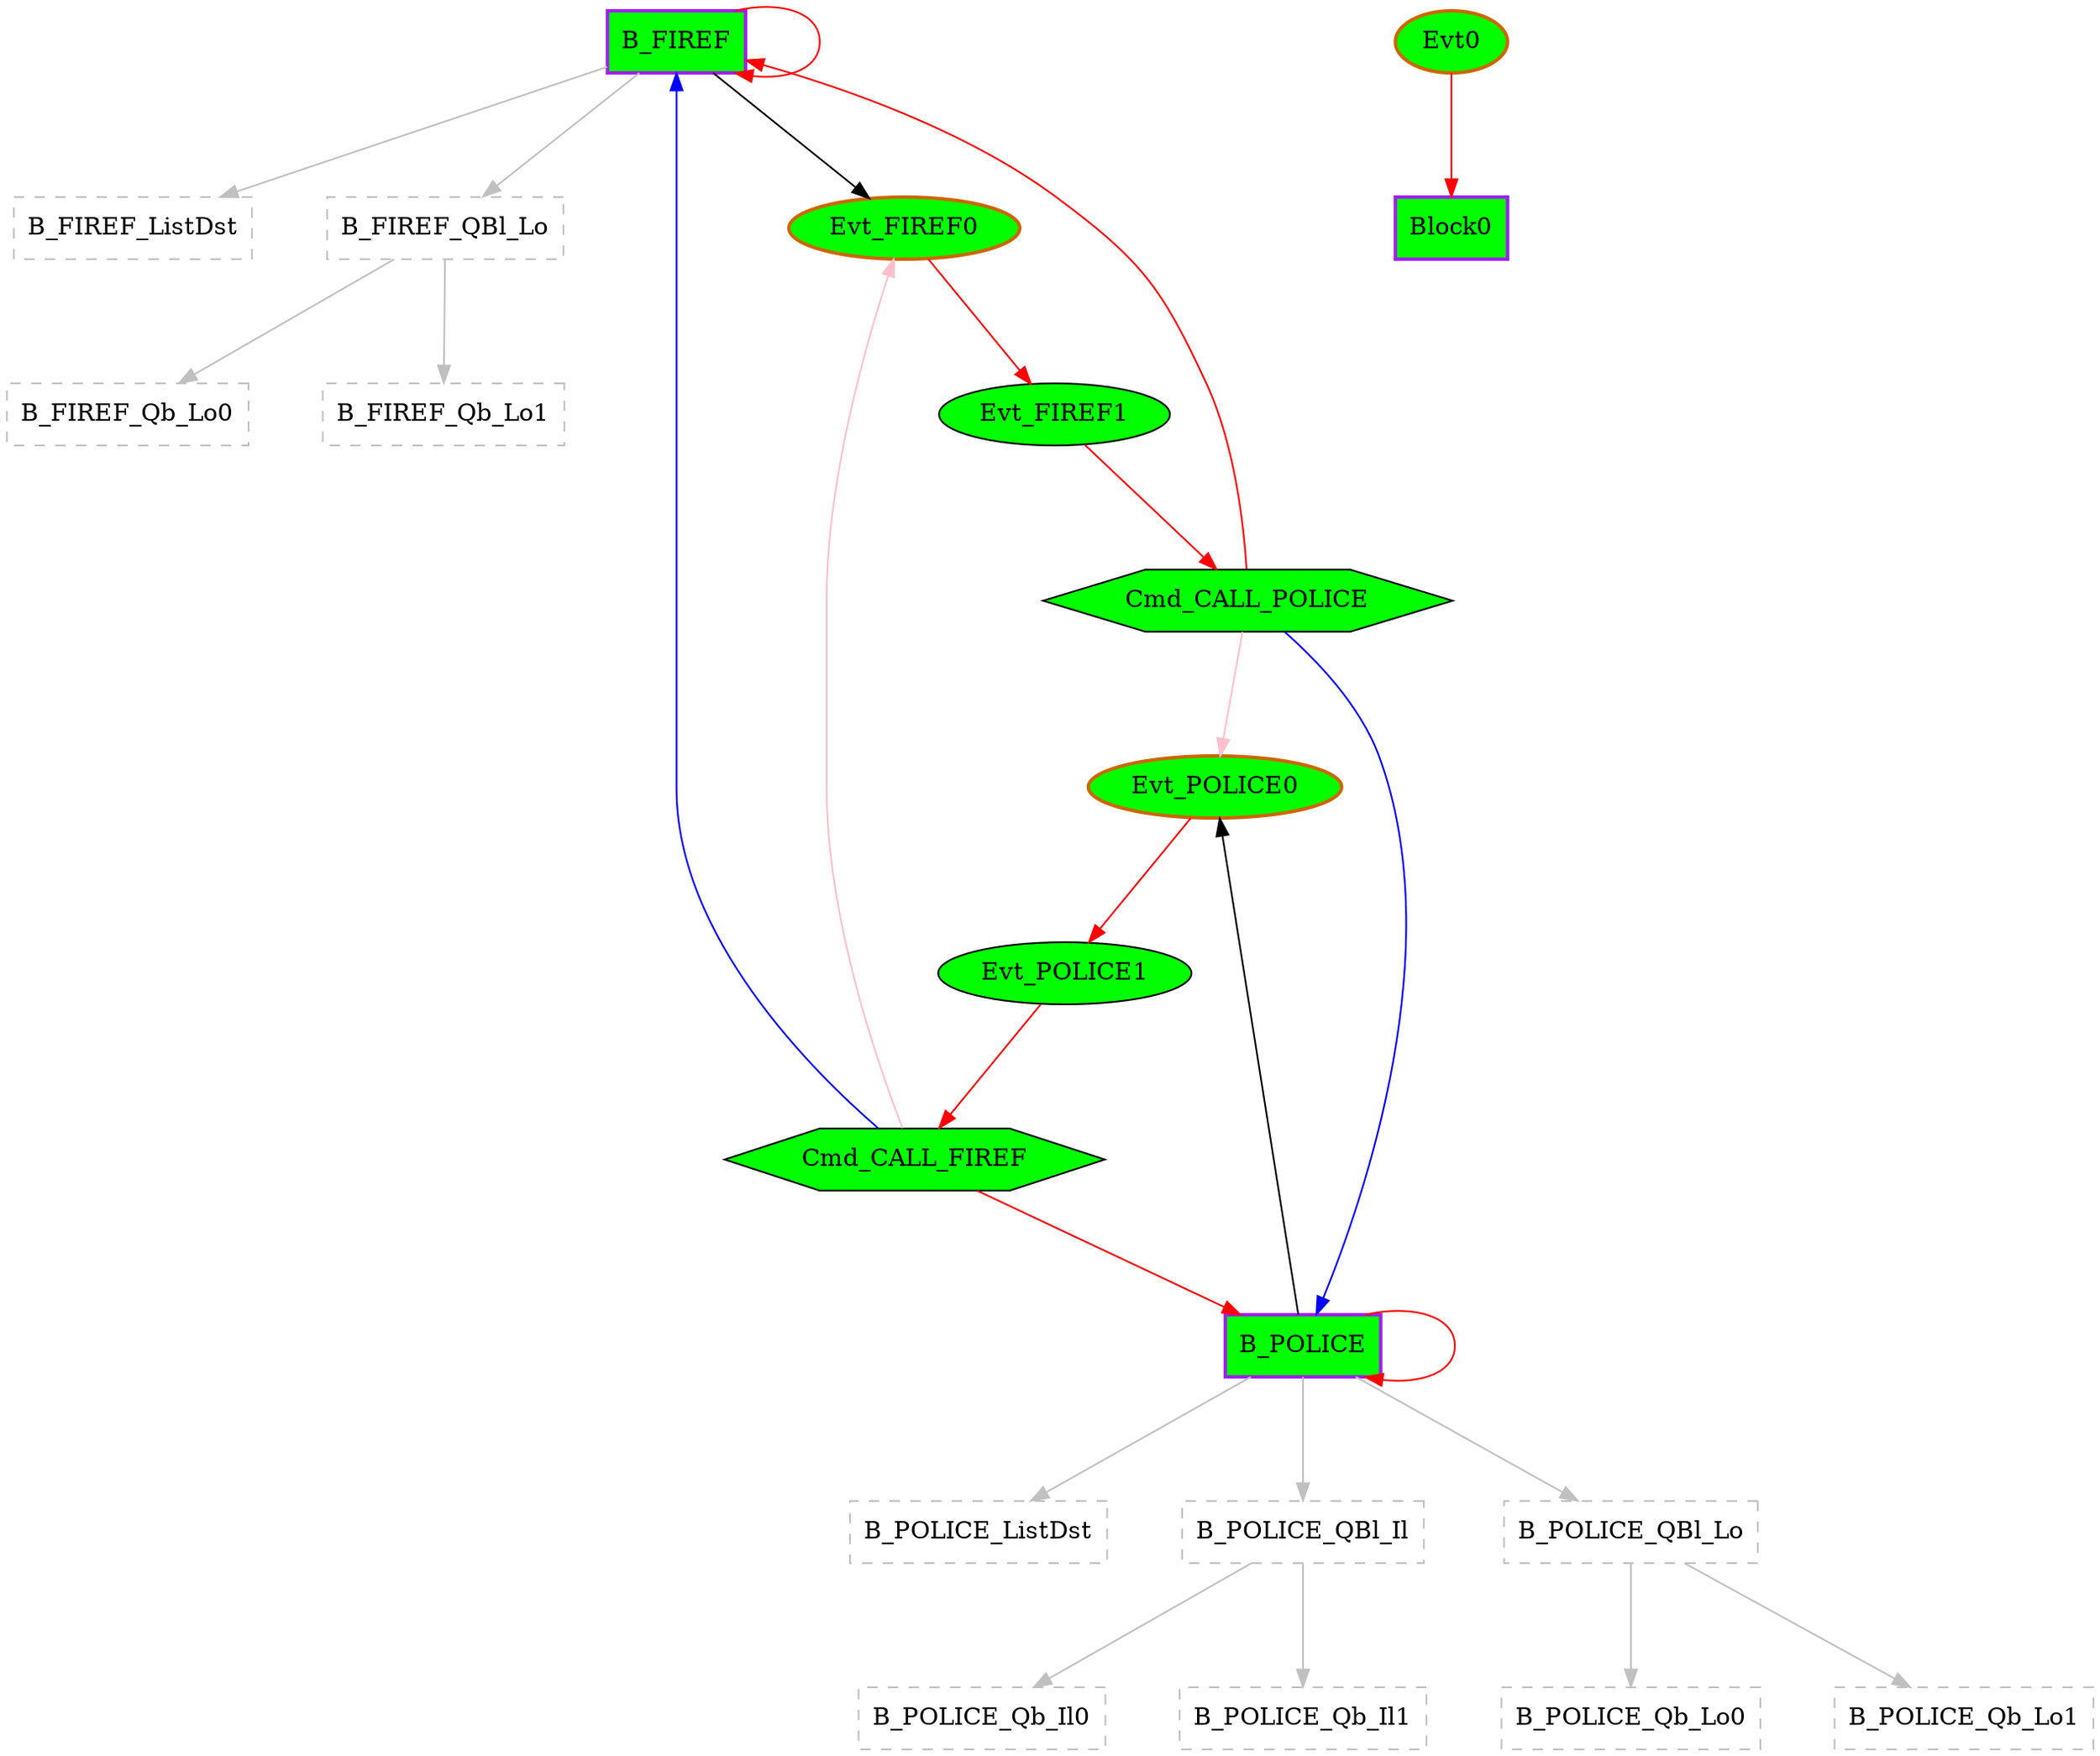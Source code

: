 digraph G {
graph [root="Demo",rankdir   = TB, nodesep           = 0.6, mindist     = 1.0, ranksep = 1.0, overlap = false]
node [style     = "filled", fillcolor = "white", color = "black"]
B_FIREF[pos="0, 100" cpu="0", flags="0x00108107", type="block", tperiod="200000000", pattern="firefighter", patentry="false", patexit="true", beamproc="undefined", bpentry="false", bpexit="false", qlo="true", qhi="false", qil="false", shape     = "rectangle", fillcolor = "green", penwidth=2, color = "purple"];
B_FIREF_ListDst[pos="50, 150" cpu="0", flags="0x0000000c", type="listdst", shape = "rectangle", color = "gray", style = "dashed, filled"];
B_FIREF_QBl_Lo[pos="-50, 150" cpu="0", flags="0x00000009", type="qinfo", shape = "rectangle", color = "gray", style = "dashed, filled"];
B_FIREF_Qb_Lo0[pos="-100, 200" cpu="0", flags="0x0000000a", type="qbuf", shape = "rectangle", color = "gray", style = "dashed, filled"];
B_FIREF_Qb_Lo1[pos="-50, 200" cpu="0", flags="0x0000000a", type="qbuf", shape = "rectangle", color = "gray", style = "dashed, filled"];
B_POLICE[pos="0, -100" cpu="0", flags="0x00508107", type="block", tperiod="100000000", pattern="police", patentry="false", patexit="true", beamproc="undefined", bpentry="false", bpexit="false", qlo="true", qhi="false", qil="true", shape     = "rectangle", fillcolor = "green", penwidth=2, color = "purple"];
B_POLICE_ListDst[pos="50, -150" cpu="0", flags="0x0000000c", type="listdst", shape = "rectangle", color = "gray", style = "dashed, filled"];
B_POLICE_QBl_Il[pos="0, -150" cpu="0", flags="0x00000009", type="qinfo", shape = "rectangle", color = "gray", style = "dashed, filled"];
B_POLICE_QBl_Lo[pos="-50, -150" cpu="0", flags="0x00000009", type="qinfo", shape = "rectangle", color = "gray", style = "dashed, filled"];
B_POLICE_Qb_Il0[pos="0, -200" cpu="0", flags="0x0000000a", type="qbuf", shape = "rectangle", color = "gray", style = "dashed, filled"];
B_POLICE_Qb_Il1[pos="50, -200" cpu="0", flags="0x0000000a", type="qbuf", shape = "rectangle", color = "gray", style = "dashed, filled"];
B_POLICE_Qb_Lo0[pos="-100, -200" cpu="0", flags="0x0000000a", type="qbuf", shape = "rectangle", color = "gray", style = "dashed, filled"];
B_POLICE_Qb_Lo1[pos="-50, -200" cpu="0", flags="0x0000000a", type="qbuf", shape = "rectangle", color = "gray", style = "dashed, filled"];
Block0[pos="-100, -50" cpu="0", flags="0x00008107", type="block", tperiod="100000", pattern="ping", patentry="false", patexit="true", beamproc="undefined", bpentry="false", bpexit="false", qlo="false", qhi="false", qil="false", shape     = "rectangle", fillcolor = "green", penwidth=2, color = "purple"];
Cmd_CALL_FIREF[pos="0, 0" cpu="0", flags="0x00000104", type="flow", tvalid="0", vabs="false", prio="0", toffs="50000000", pattern="police", patentry="false", patexit="false", beamproc="undefined", bpentry="false", bpexit="false", qty="1", shape     = "hexagon", fillcolor = "green"];
Cmd_CALL_POLICE[pos="100, 0" cpu="0", flags="0x00000104", type="flow", tvalid="0", vabs="false", prio="0", toffs="100000000", pattern="firefighter", patentry="false", patexit="false", beamproc="undefined", bpentry="false", bpexit="false", qty="1", shape     = "hexagon", fillcolor = "green"];
Evt0[pos="-100, 50" cpu="0", flags="0x00002102", type="tmsg", toffs="0", pattern="ping", patentry="true", patexit="false", beamproc="undefined", bpentry="false", bpexit="false", fid="1", gid="0", evtno="1", beamin="0", bpcstart="0", sid="0", bpid="0", reqnobeam="0", vacc="0", id="0x1000001000000000", par="0x0000000000000001", tef="0", shape     = "oval", fillcolor = "green", penwidth=2, color = "darkorange3"];
Evt_FIREF0[pos="100, 100" cpu="0", flags="0x00002102", type="tmsg", toffs="0", pattern="firefighter", patentry="true", patexit="false", beamproc="undefined", bpentry="false", bpexit="false", fid="1", gid="0", evtno="274", beamin="0", bpcstart="0", sid="0", bpid="0", reqnobeam="0", vacc="0", id="0x1000112000000000", par="0x0000000000000789", tef="0", shape     = "oval", fillcolor = "green", penwidth=2, color = "darkorange3"];
Evt_FIREF1[pos="150, 50" cpu="0", flags="0x00000102", type="tmsg", toffs="50000000", pattern="firefighter", patentry="false", patexit="false", beamproc="undefined", bpentry="false", bpexit="false", fid="1", gid="0", evtno="274", beamin="0", bpcstart="0", sid="0", bpid="0", reqnobeam="0", vacc="0", id="0x1000112000000000", par="0x0000000000000abc", tef="0", shape     = "oval", fillcolor = "green"];
Evt_POLICE0[pos="100, -100" cpu="0", flags="0x00002102", type="tmsg", toffs="0", pattern="police", patentry="true", patexit="false", beamproc="undefined", bpentry="false", bpexit="false", fid="1", gid="0", evtno="272", beamin="0", bpcstart="0", sid="0", bpid="0", reqnobeam="0", vacc="0", id="0x1000110000000000", par="0x0000000000000123", tef="0", shape     = "oval", fillcolor = "green", penwidth=2, color = "darkorange3"];
Evt_POLICE1[pos="150, -50" cpu="0", flags="0x00000102", type="tmsg", toffs="25000000", pattern="police", patentry="false", patexit="false", beamproc="undefined", bpentry="false", bpexit="false", fid="1", gid="0", evtno="272", beamin="0", bpcstart="0", sid="0", bpid="0", reqnobeam="0", vacc="0", id="0x1000110000000000", par="0x0000000000000456", tef="0", shape     = "oval", fillcolor = "green"];
B_FIREF->B_FIREF_ListDst [type="listdst", color = "gray"];
B_FIREF->B_FIREF_QBl_Lo [type="priolo", color = "gray"];
Evt0->Block0 [type="defdst", color = "red"];
B_POLICE->B_POLICE_ListDst [type="listdst", color = "gray"];
B_POLICE->B_POLICE_QBl_Il [type="prioil", color = "gray"];
B_POLICE->B_POLICE_QBl_Lo [type="priolo", color = "gray"];
Cmd_CALL_FIREF->B_POLICE [type="defdst", color = "red"];
Cmd_CALL_FIREF->B_FIREF [type="target", color = "blue"];
Cmd_CALL_FIREF->Evt_FIREF0 [type="flowdst", color = "pink"];
Cmd_CALL_POLICE->B_FIREF [type="defdst", color = "red"];
Cmd_CALL_POLICE->B_POLICE [type="target", color = "blue"];
Cmd_CALL_POLICE->Evt_POLICE0 [type="flowdst", color = "pink"];
Evt_FIREF0->Evt_FIREF1 [type="defdst", color = "red"];
Evt_FIREF1->Cmd_CALL_POLICE [type="defdst", color = "red"];
Evt_POLICE0->Evt_POLICE1 [type="defdst", color = "red"];
Evt_POLICE1->Cmd_CALL_FIREF [type="defdst", color = "red"];
B_FIREF->B_FIREF [type="defdst", color = "red"];
B_FIREF->Evt_FIREF0 [type="altdst", color = "black"];
B_FIREF_QBl_Lo->B_FIREF_Qb_Lo0 [type="meta", color = "gray"];
B_FIREF_QBl_Lo->B_FIREF_Qb_Lo1 [type="meta", color = "gray"];
B_POLICE_QBl_Il->B_POLICE_Qb_Il0 [type="meta", color = "gray"];
B_POLICE_QBl_Il->B_POLICE_Qb_Il1 [type="meta", color = "gray"];
B_POLICE->B_POLICE [type="defdst", color = "red"];
B_POLICE->Evt_POLICE0 [type="altdst", color = "black"];
B_POLICE_QBl_Lo->B_POLICE_Qb_Lo0 [type="meta", color = "gray"];
B_POLICE_QBl_Lo->B_POLICE_Qb_Lo1 [type="meta", color = "gray"];
}
